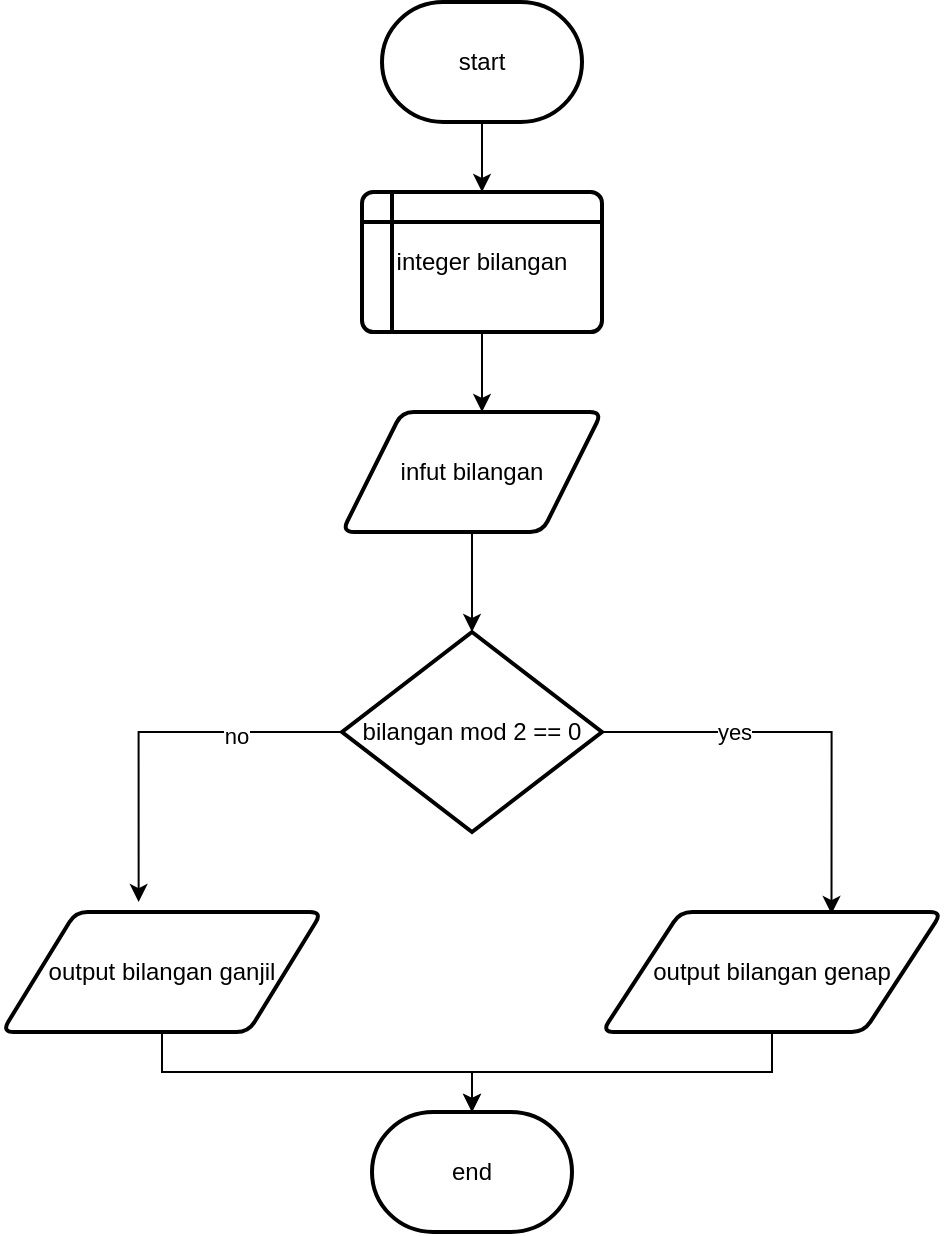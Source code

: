 <mxfile version="22.0.4" type="github">
  <diagram id="C5RBs43oDa-KdzZeNtuy" name="Page-1">
    <mxGraphModel dx="954" dy="570" grid="1" gridSize="10" guides="1" tooltips="1" connect="1" arrows="1" fold="1" page="1" pageScale="1" pageWidth="827" pageHeight="1169" math="0" shadow="0">
      <root>
        <mxCell id="WIyWlLk6GJQsqaUBKTNV-0" />
        <mxCell id="WIyWlLk6GJQsqaUBKTNV-1" parent="WIyWlLk6GJQsqaUBKTNV-0" />
        <mxCell id="RzLsCgS3wBLLna2nH0bU-6" style="edgeStyle=orthogonalEdgeStyle;rounded=0;orthogonalLoop=1;jettySize=auto;html=1;exitX=0.5;exitY=1;exitDx=0;exitDy=0;" edge="1" parent="WIyWlLk6GJQsqaUBKTNV-1" source="RzLsCgS3wBLLna2nH0bU-5">
          <mxGeometry relative="1" as="geometry">
            <mxPoint x="415" y="345" as="targetPoint" />
          </mxGeometry>
        </mxCell>
        <mxCell id="RzLsCgS3wBLLna2nH0bU-5" value="infut bilangan" style="shape=parallelogram;html=1;strokeWidth=2;perimeter=parallelogramPerimeter;whiteSpace=wrap;rounded=1;arcSize=12;size=0.23;" vertex="1" parent="WIyWlLk6GJQsqaUBKTNV-1">
          <mxGeometry x="350" y="235" width="130" height="60" as="geometry" />
        </mxCell>
        <mxCell id="RzLsCgS3wBLLna2nH0bU-7" value="bilangan mod 2 == 0" style="strokeWidth=2;html=1;shape=mxgraph.flowchart.decision;whiteSpace=wrap;" vertex="1" parent="WIyWlLk6GJQsqaUBKTNV-1">
          <mxGeometry x="350" y="345" width="130" height="100" as="geometry" />
        </mxCell>
        <mxCell id="RzLsCgS3wBLLna2nH0bU-8" value="output bilangan ganjil" style="shape=parallelogram;html=1;strokeWidth=2;perimeter=parallelogramPerimeter;whiteSpace=wrap;rounded=1;arcSize=12;size=0.23;" vertex="1" parent="WIyWlLk6GJQsqaUBKTNV-1">
          <mxGeometry x="180" y="485" width="160" height="60" as="geometry" />
        </mxCell>
        <mxCell id="RzLsCgS3wBLLna2nH0bU-9" value="output bilangan genap" style="shape=parallelogram;html=1;strokeWidth=2;perimeter=parallelogramPerimeter;whiteSpace=wrap;rounded=1;arcSize=12;size=0.23;" vertex="1" parent="WIyWlLk6GJQsqaUBKTNV-1">
          <mxGeometry x="480" y="485" width="170" height="60" as="geometry" />
        </mxCell>
        <mxCell id="RzLsCgS3wBLLna2nH0bU-11" style="edgeStyle=orthogonalEdgeStyle;rounded=0;orthogonalLoop=1;jettySize=auto;html=1;exitX=0;exitY=0.5;exitDx=0;exitDy=0;exitPerimeter=0;entryX=0.427;entryY=-0.083;entryDx=0;entryDy=0;entryPerimeter=0;" edge="1" parent="WIyWlLk6GJQsqaUBKTNV-1" source="RzLsCgS3wBLLna2nH0bU-7" target="RzLsCgS3wBLLna2nH0bU-8">
          <mxGeometry relative="1" as="geometry" />
        </mxCell>
        <mxCell id="RzLsCgS3wBLLna2nH0bU-12" value="no" style="edgeLabel;html=1;align=center;verticalAlign=middle;resizable=0;points=[];" vertex="1" connectable="0" parent="RzLsCgS3wBLLna2nH0bU-11">
          <mxGeometry x="-0.427" y="2" relative="1" as="geometry">
            <mxPoint as="offset" />
          </mxGeometry>
        </mxCell>
        <mxCell id="RzLsCgS3wBLLna2nH0bU-13" style="edgeStyle=orthogonalEdgeStyle;rounded=0;orthogonalLoop=1;jettySize=auto;html=1;exitX=1;exitY=0.5;exitDx=0;exitDy=0;exitPerimeter=0;entryX=0.675;entryY=0.017;entryDx=0;entryDy=0;entryPerimeter=0;" edge="1" parent="WIyWlLk6GJQsqaUBKTNV-1" source="RzLsCgS3wBLLna2nH0bU-7" target="RzLsCgS3wBLLna2nH0bU-9">
          <mxGeometry relative="1" as="geometry" />
        </mxCell>
        <mxCell id="RzLsCgS3wBLLna2nH0bU-14" value="yes" style="edgeLabel;html=1;align=center;verticalAlign=middle;resizable=0;points=[];" vertex="1" connectable="0" parent="RzLsCgS3wBLLna2nH0bU-13">
          <mxGeometry x="-0.365" relative="1" as="geometry">
            <mxPoint as="offset" />
          </mxGeometry>
        </mxCell>
        <mxCell id="RzLsCgS3wBLLna2nH0bU-15" value="end" style="strokeWidth=2;html=1;shape=mxgraph.flowchart.terminator;whiteSpace=wrap;" vertex="1" parent="WIyWlLk6GJQsqaUBKTNV-1">
          <mxGeometry x="365" y="585" width="100" height="60" as="geometry" />
        </mxCell>
        <mxCell id="RzLsCgS3wBLLna2nH0bU-18" style="edgeStyle=orthogonalEdgeStyle;rounded=0;orthogonalLoop=1;jettySize=auto;html=1;exitX=0.5;exitY=1;exitDx=0;exitDy=0;entryX=0.5;entryY=0;entryDx=0;entryDy=0;entryPerimeter=0;" edge="1" parent="WIyWlLk6GJQsqaUBKTNV-1" source="RzLsCgS3wBLLna2nH0bU-9" target="RzLsCgS3wBLLna2nH0bU-15">
          <mxGeometry relative="1" as="geometry" />
        </mxCell>
        <mxCell id="RzLsCgS3wBLLna2nH0bU-19" style="edgeStyle=orthogonalEdgeStyle;rounded=0;orthogonalLoop=1;jettySize=auto;html=1;exitX=0.5;exitY=1;exitDx=0;exitDy=0;entryX=0.5;entryY=0;entryDx=0;entryDy=0;entryPerimeter=0;" edge="1" parent="WIyWlLk6GJQsqaUBKTNV-1" source="RzLsCgS3wBLLna2nH0bU-8" target="RzLsCgS3wBLLna2nH0bU-15">
          <mxGeometry relative="1" as="geometry" />
        </mxCell>
        <mxCell id="RzLsCgS3wBLLna2nH0bU-22" style="edgeStyle=orthogonalEdgeStyle;rounded=0;orthogonalLoop=1;jettySize=auto;html=1;exitX=0.5;exitY=1;exitDx=0;exitDy=0;" edge="1" parent="WIyWlLk6GJQsqaUBKTNV-1" source="RzLsCgS3wBLLna2nH0bU-20">
          <mxGeometry relative="1" as="geometry">
            <mxPoint x="420" y="235" as="targetPoint" />
          </mxGeometry>
        </mxCell>
        <mxCell id="RzLsCgS3wBLLna2nH0bU-20" value="integer bilangan" style="shape=internalStorage;whiteSpace=wrap;html=1;dx=15;dy=15;rounded=1;arcSize=8;strokeWidth=2;" vertex="1" parent="WIyWlLk6GJQsqaUBKTNV-1">
          <mxGeometry x="360" y="125" width="120" height="70" as="geometry" />
        </mxCell>
        <mxCell id="RzLsCgS3wBLLna2nH0bU-24" style="edgeStyle=orthogonalEdgeStyle;rounded=0;orthogonalLoop=1;jettySize=auto;html=1;exitX=0.5;exitY=1;exitDx=0;exitDy=0;exitPerimeter=0;entryX=0.5;entryY=0;entryDx=0;entryDy=0;" edge="1" parent="WIyWlLk6GJQsqaUBKTNV-1" source="RzLsCgS3wBLLna2nH0bU-23" target="RzLsCgS3wBLLna2nH0bU-20">
          <mxGeometry relative="1" as="geometry" />
        </mxCell>
        <mxCell id="RzLsCgS3wBLLna2nH0bU-23" value="start" style="strokeWidth=2;html=1;shape=mxgraph.flowchart.terminator;whiteSpace=wrap;" vertex="1" parent="WIyWlLk6GJQsqaUBKTNV-1">
          <mxGeometry x="370" y="30" width="100" height="60" as="geometry" />
        </mxCell>
      </root>
    </mxGraphModel>
  </diagram>
</mxfile>

